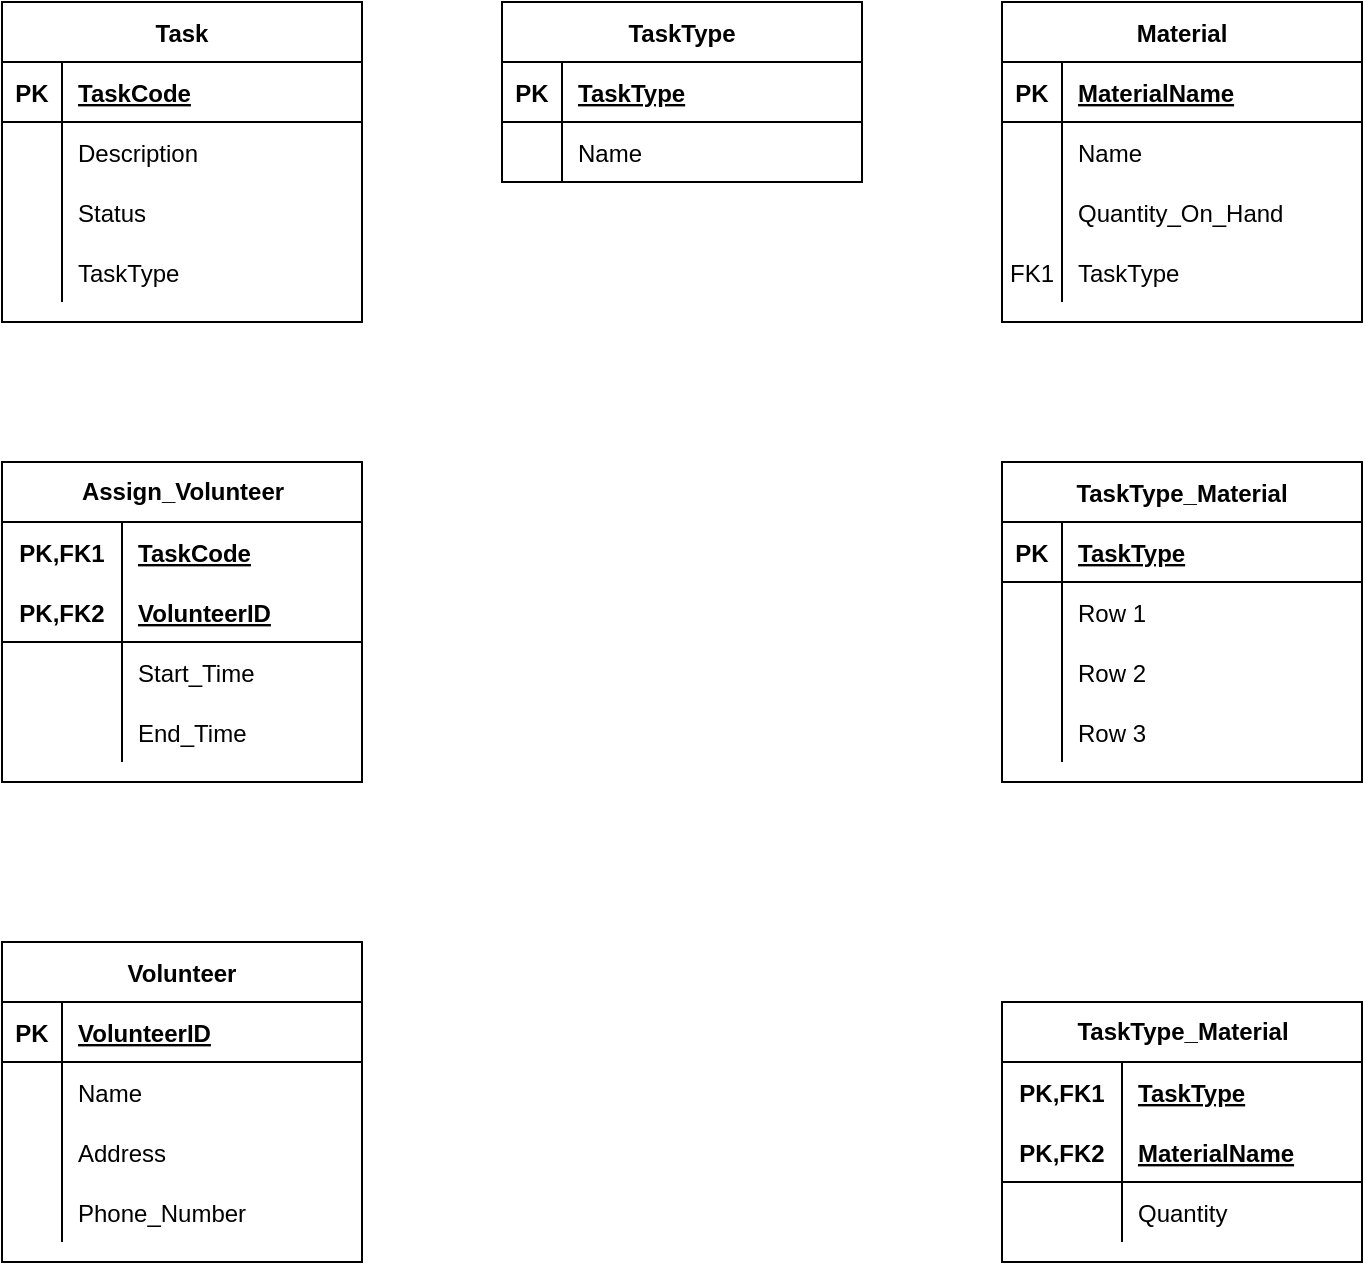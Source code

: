 <mxfile version="14.4.6" type="github">
  <diagram id="HHXSK3o_tv45SCZcJJK3" name="Page-1">
    <mxGraphModel dx="1172" dy="711" grid="1" gridSize="10" guides="1" tooltips="1" connect="1" arrows="1" fold="1" page="1" pageScale="1" pageWidth="850" pageHeight="1100" math="0" shadow="0">
      <root>
        <mxCell id="0" />
        <mxCell id="1" parent="0" />
        <mxCell id="iloRIecj1R1N4f3OYF-m-1" value="Task" style="shape=table;startSize=30;container=1;collapsible=1;childLayout=tableLayout;fixedRows=1;rowLines=0;fontStyle=1;align=center;resizeLast=1;" vertex="1" parent="1">
          <mxGeometry x="50" y="10" width="180" height="160" as="geometry" />
        </mxCell>
        <mxCell id="iloRIecj1R1N4f3OYF-m-2" value="" style="shape=partialRectangle;collapsible=0;dropTarget=0;pointerEvents=0;fillColor=none;top=0;left=0;bottom=1;right=0;points=[[0,0.5],[1,0.5]];portConstraint=eastwest;" vertex="1" parent="iloRIecj1R1N4f3OYF-m-1">
          <mxGeometry y="30" width="180" height="30" as="geometry" />
        </mxCell>
        <mxCell id="iloRIecj1R1N4f3OYF-m-3" value="PK" style="shape=partialRectangle;connectable=0;fillColor=none;top=0;left=0;bottom=0;right=0;fontStyle=1;overflow=hidden;" vertex="1" parent="iloRIecj1R1N4f3OYF-m-2">
          <mxGeometry width="30" height="30" as="geometry" />
        </mxCell>
        <mxCell id="iloRIecj1R1N4f3OYF-m-4" value="TaskCode" style="shape=partialRectangle;connectable=0;fillColor=none;top=0;left=0;bottom=0;right=0;align=left;spacingLeft=6;fontStyle=5;overflow=hidden;" vertex="1" parent="iloRIecj1R1N4f3OYF-m-2">
          <mxGeometry x="30" width="150" height="30" as="geometry" />
        </mxCell>
        <mxCell id="iloRIecj1R1N4f3OYF-m-5" value="" style="shape=partialRectangle;collapsible=0;dropTarget=0;pointerEvents=0;fillColor=none;top=0;left=0;bottom=0;right=0;points=[[0,0.5],[1,0.5]];portConstraint=eastwest;" vertex="1" parent="iloRIecj1R1N4f3OYF-m-1">
          <mxGeometry y="60" width="180" height="30" as="geometry" />
        </mxCell>
        <mxCell id="iloRIecj1R1N4f3OYF-m-6" value="" style="shape=partialRectangle;connectable=0;fillColor=none;top=0;left=0;bottom=0;right=0;editable=1;overflow=hidden;" vertex="1" parent="iloRIecj1R1N4f3OYF-m-5">
          <mxGeometry width="30" height="30" as="geometry" />
        </mxCell>
        <mxCell id="iloRIecj1R1N4f3OYF-m-7" value="Description" style="shape=partialRectangle;connectable=0;fillColor=none;top=0;left=0;bottom=0;right=0;align=left;spacingLeft=6;overflow=hidden;" vertex="1" parent="iloRIecj1R1N4f3OYF-m-5">
          <mxGeometry x="30" width="150" height="30" as="geometry" />
        </mxCell>
        <mxCell id="iloRIecj1R1N4f3OYF-m-8" value="" style="shape=partialRectangle;collapsible=0;dropTarget=0;pointerEvents=0;fillColor=none;top=0;left=0;bottom=0;right=0;points=[[0,0.5],[1,0.5]];portConstraint=eastwest;" vertex="1" parent="iloRIecj1R1N4f3OYF-m-1">
          <mxGeometry y="90" width="180" height="30" as="geometry" />
        </mxCell>
        <mxCell id="iloRIecj1R1N4f3OYF-m-9" value="" style="shape=partialRectangle;connectable=0;fillColor=none;top=0;left=0;bottom=0;right=0;editable=1;overflow=hidden;" vertex="1" parent="iloRIecj1R1N4f3OYF-m-8">
          <mxGeometry width="30" height="30" as="geometry" />
        </mxCell>
        <mxCell id="iloRIecj1R1N4f3OYF-m-10" value="Status" style="shape=partialRectangle;connectable=0;fillColor=none;top=0;left=0;bottom=0;right=0;align=left;spacingLeft=6;overflow=hidden;" vertex="1" parent="iloRIecj1R1N4f3OYF-m-8">
          <mxGeometry x="30" width="150" height="30" as="geometry" />
        </mxCell>
        <mxCell id="iloRIecj1R1N4f3OYF-m-11" value="" style="shape=partialRectangle;collapsible=0;dropTarget=0;pointerEvents=0;fillColor=none;top=0;left=0;bottom=0;right=0;points=[[0,0.5],[1,0.5]];portConstraint=eastwest;" vertex="1" parent="iloRIecj1R1N4f3OYF-m-1">
          <mxGeometry y="120" width="180" height="30" as="geometry" />
        </mxCell>
        <mxCell id="iloRIecj1R1N4f3OYF-m-12" value="" style="shape=partialRectangle;connectable=0;fillColor=none;top=0;left=0;bottom=0;right=0;editable=1;overflow=hidden;" vertex="1" parent="iloRIecj1R1N4f3OYF-m-11">
          <mxGeometry width="30" height="30" as="geometry" />
        </mxCell>
        <mxCell id="iloRIecj1R1N4f3OYF-m-13" value="TaskType" style="shape=partialRectangle;connectable=0;fillColor=none;top=0;left=0;bottom=0;right=0;align=left;spacingLeft=6;overflow=hidden;" vertex="1" parent="iloRIecj1R1N4f3OYF-m-11">
          <mxGeometry x="30" width="150" height="30" as="geometry" />
        </mxCell>
        <mxCell id="iloRIecj1R1N4f3OYF-m-14" value="Material" style="shape=table;startSize=30;container=1;collapsible=1;childLayout=tableLayout;fixedRows=1;rowLines=0;fontStyle=1;align=center;resizeLast=1;" vertex="1" parent="1">
          <mxGeometry x="550" y="10" width="180" height="160" as="geometry" />
        </mxCell>
        <mxCell id="iloRIecj1R1N4f3OYF-m-15" value="" style="shape=partialRectangle;collapsible=0;dropTarget=0;pointerEvents=0;fillColor=none;top=0;left=0;bottom=1;right=0;points=[[0,0.5],[1,0.5]];portConstraint=eastwest;" vertex="1" parent="iloRIecj1R1N4f3OYF-m-14">
          <mxGeometry y="30" width="180" height="30" as="geometry" />
        </mxCell>
        <mxCell id="iloRIecj1R1N4f3OYF-m-16" value="PK" style="shape=partialRectangle;connectable=0;fillColor=none;top=0;left=0;bottom=0;right=0;fontStyle=1;overflow=hidden;" vertex="1" parent="iloRIecj1R1N4f3OYF-m-15">
          <mxGeometry width="30" height="30" as="geometry" />
        </mxCell>
        <mxCell id="iloRIecj1R1N4f3OYF-m-17" value="MaterialName" style="shape=partialRectangle;connectable=0;fillColor=none;top=0;left=0;bottom=0;right=0;align=left;spacingLeft=6;fontStyle=5;overflow=hidden;" vertex="1" parent="iloRIecj1R1N4f3OYF-m-15">
          <mxGeometry x="30" width="150" height="30" as="geometry" />
        </mxCell>
        <mxCell id="iloRIecj1R1N4f3OYF-m-18" value="" style="shape=partialRectangle;collapsible=0;dropTarget=0;pointerEvents=0;fillColor=none;top=0;left=0;bottom=0;right=0;points=[[0,0.5],[1,0.5]];portConstraint=eastwest;" vertex="1" parent="iloRIecj1R1N4f3OYF-m-14">
          <mxGeometry y="60" width="180" height="30" as="geometry" />
        </mxCell>
        <mxCell id="iloRIecj1R1N4f3OYF-m-19" value="" style="shape=partialRectangle;connectable=0;fillColor=none;top=0;left=0;bottom=0;right=0;editable=1;overflow=hidden;" vertex="1" parent="iloRIecj1R1N4f3OYF-m-18">
          <mxGeometry width="30" height="30" as="geometry" />
        </mxCell>
        <mxCell id="iloRIecj1R1N4f3OYF-m-20" value="Name" style="shape=partialRectangle;connectable=0;fillColor=none;top=0;left=0;bottom=0;right=0;align=left;spacingLeft=6;overflow=hidden;" vertex="1" parent="iloRIecj1R1N4f3OYF-m-18">
          <mxGeometry x="30" width="150" height="30" as="geometry" />
        </mxCell>
        <mxCell id="iloRIecj1R1N4f3OYF-m-21" value="" style="shape=partialRectangle;collapsible=0;dropTarget=0;pointerEvents=0;fillColor=none;top=0;left=0;bottom=0;right=0;points=[[0,0.5],[1,0.5]];portConstraint=eastwest;" vertex="1" parent="iloRIecj1R1N4f3OYF-m-14">
          <mxGeometry y="90" width="180" height="30" as="geometry" />
        </mxCell>
        <mxCell id="iloRIecj1R1N4f3OYF-m-22" value="" style="shape=partialRectangle;connectable=0;fillColor=none;top=0;left=0;bottom=0;right=0;editable=1;overflow=hidden;" vertex="1" parent="iloRIecj1R1N4f3OYF-m-21">
          <mxGeometry width="30" height="30" as="geometry" />
        </mxCell>
        <mxCell id="iloRIecj1R1N4f3OYF-m-23" value="Quantity_On_Hand" style="shape=partialRectangle;connectable=0;fillColor=none;top=0;left=0;bottom=0;right=0;align=left;spacingLeft=6;overflow=hidden;" vertex="1" parent="iloRIecj1R1N4f3OYF-m-21">
          <mxGeometry x="30" width="150" height="30" as="geometry" />
        </mxCell>
        <mxCell id="iloRIecj1R1N4f3OYF-m-24" value="" style="shape=partialRectangle;collapsible=0;dropTarget=0;pointerEvents=0;fillColor=none;top=0;left=0;bottom=0;right=0;points=[[0,0.5],[1,0.5]];portConstraint=eastwest;" vertex="1" parent="iloRIecj1R1N4f3OYF-m-14">
          <mxGeometry y="120" width="180" height="30" as="geometry" />
        </mxCell>
        <mxCell id="iloRIecj1R1N4f3OYF-m-25" value="FK1" style="shape=partialRectangle;connectable=0;fillColor=none;top=0;left=0;bottom=0;right=0;editable=1;overflow=hidden;" vertex="1" parent="iloRIecj1R1N4f3OYF-m-24">
          <mxGeometry width="30" height="30" as="geometry" />
        </mxCell>
        <mxCell id="iloRIecj1R1N4f3OYF-m-26" value="TaskType" style="shape=partialRectangle;connectable=0;fillColor=none;top=0;left=0;bottom=0;right=0;align=left;spacingLeft=6;overflow=hidden;" vertex="1" parent="iloRIecj1R1N4f3OYF-m-24">
          <mxGeometry x="30" width="150" height="30" as="geometry" />
        </mxCell>
        <mxCell id="iloRIecj1R1N4f3OYF-m-27" value="TaskType" style="shape=table;startSize=30;container=1;collapsible=1;childLayout=tableLayout;fixedRows=1;rowLines=0;fontStyle=1;align=center;resizeLast=1;" vertex="1" parent="1">
          <mxGeometry x="300" y="10" width="180" height="90" as="geometry" />
        </mxCell>
        <mxCell id="iloRIecj1R1N4f3OYF-m-28" value="" style="shape=partialRectangle;collapsible=0;dropTarget=0;pointerEvents=0;fillColor=none;top=0;left=0;bottom=1;right=0;points=[[0,0.5],[1,0.5]];portConstraint=eastwest;" vertex="1" parent="iloRIecj1R1N4f3OYF-m-27">
          <mxGeometry y="30" width="180" height="30" as="geometry" />
        </mxCell>
        <mxCell id="iloRIecj1R1N4f3OYF-m-29" value="PK" style="shape=partialRectangle;connectable=0;fillColor=none;top=0;left=0;bottom=0;right=0;fontStyle=1;overflow=hidden;" vertex="1" parent="iloRIecj1R1N4f3OYF-m-28">
          <mxGeometry width="30" height="30" as="geometry" />
        </mxCell>
        <mxCell id="iloRIecj1R1N4f3OYF-m-30" value="TaskType" style="shape=partialRectangle;connectable=0;fillColor=none;top=0;left=0;bottom=0;right=0;align=left;spacingLeft=6;fontStyle=5;overflow=hidden;" vertex="1" parent="iloRIecj1R1N4f3OYF-m-28">
          <mxGeometry x="30" width="150" height="30" as="geometry" />
        </mxCell>
        <mxCell id="iloRIecj1R1N4f3OYF-m-31" value="" style="shape=partialRectangle;collapsible=0;dropTarget=0;pointerEvents=0;fillColor=none;top=0;left=0;bottom=0;right=0;points=[[0,0.5],[1,0.5]];portConstraint=eastwest;" vertex="1" parent="iloRIecj1R1N4f3OYF-m-27">
          <mxGeometry y="60" width="180" height="30" as="geometry" />
        </mxCell>
        <mxCell id="iloRIecj1R1N4f3OYF-m-32" value="" style="shape=partialRectangle;connectable=0;fillColor=none;top=0;left=0;bottom=0;right=0;editable=1;overflow=hidden;" vertex="1" parent="iloRIecj1R1N4f3OYF-m-31">
          <mxGeometry width="30" height="30" as="geometry" />
        </mxCell>
        <mxCell id="iloRIecj1R1N4f3OYF-m-33" value="Name" style="shape=partialRectangle;connectable=0;fillColor=none;top=0;left=0;bottom=0;right=0;align=left;spacingLeft=6;overflow=hidden;" vertex="1" parent="iloRIecj1R1N4f3OYF-m-31">
          <mxGeometry x="30" width="150" height="30" as="geometry" />
        </mxCell>
        <mxCell id="iloRIecj1R1N4f3OYF-m-53" value="TaskType_Material" style="shape=table;startSize=30;container=1;collapsible=1;childLayout=tableLayout;fixedRows=1;rowLines=0;fontStyle=1;align=center;resizeLast=1;" vertex="1" parent="1">
          <mxGeometry x="550" y="240" width="180" height="160" as="geometry" />
        </mxCell>
        <mxCell id="iloRIecj1R1N4f3OYF-m-54" value="" style="shape=partialRectangle;collapsible=0;dropTarget=0;pointerEvents=0;fillColor=none;top=0;left=0;bottom=1;right=0;points=[[0,0.5],[1,0.5]];portConstraint=eastwest;" vertex="1" parent="iloRIecj1R1N4f3OYF-m-53">
          <mxGeometry y="30" width="180" height="30" as="geometry" />
        </mxCell>
        <mxCell id="iloRIecj1R1N4f3OYF-m-55" value="PK" style="shape=partialRectangle;connectable=0;fillColor=none;top=0;left=0;bottom=0;right=0;fontStyle=1;overflow=hidden;" vertex="1" parent="iloRIecj1R1N4f3OYF-m-54">
          <mxGeometry width="30" height="30" as="geometry" />
        </mxCell>
        <mxCell id="iloRIecj1R1N4f3OYF-m-56" value="TaskType" style="shape=partialRectangle;connectable=0;fillColor=none;top=0;left=0;bottom=0;right=0;align=left;spacingLeft=6;fontStyle=5;overflow=hidden;" vertex="1" parent="iloRIecj1R1N4f3OYF-m-54">
          <mxGeometry x="30" width="150" height="30" as="geometry" />
        </mxCell>
        <mxCell id="iloRIecj1R1N4f3OYF-m-57" value="" style="shape=partialRectangle;collapsible=0;dropTarget=0;pointerEvents=0;fillColor=none;top=0;left=0;bottom=0;right=0;points=[[0,0.5],[1,0.5]];portConstraint=eastwest;" vertex="1" parent="iloRIecj1R1N4f3OYF-m-53">
          <mxGeometry y="60" width="180" height="30" as="geometry" />
        </mxCell>
        <mxCell id="iloRIecj1R1N4f3OYF-m-58" value="" style="shape=partialRectangle;connectable=0;fillColor=none;top=0;left=0;bottom=0;right=0;editable=1;overflow=hidden;" vertex="1" parent="iloRIecj1R1N4f3OYF-m-57">
          <mxGeometry width="30" height="30" as="geometry" />
        </mxCell>
        <mxCell id="iloRIecj1R1N4f3OYF-m-59" value="Row 1" style="shape=partialRectangle;connectable=0;fillColor=none;top=0;left=0;bottom=0;right=0;align=left;spacingLeft=6;overflow=hidden;" vertex="1" parent="iloRIecj1R1N4f3OYF-m-57">
          <mxGeometry x="30" width="150" height="30" as="geometry" />
        </mxCell>
        <mxCell id="iloRIecj1R1N4f3OYF-m-60" value="" style="shape=partialRectangle;collapsible=0;dropTarget=0;pointerEvents=0;fillColor=none;top=0;left=0;bottom=0;right=0;points=[[0,0.5],[1,0.5]];portConstraint=eastwest;" vertex="1" parent="iloRIecj1R1N4f3OYF-m-53">
          <mxGeometry y="90" width="180" height="30" as="geometry" />
        </mxCell>
        <mxCell id="iloRIecj1R1N4f3OYF-m-61" value="" style="shape=partialRectangle;connectable=0;fillColor=none;top=0;left=0;bottom=0;right=0;editable=1;overflow=hidden;" vertex="1" parent="iloRIecj1R1N4f3OYF-m-60">
          <mxGeometry width="30" height="30" as="geometry" />
        </mxCell>
        <mxCell id="iloRIecj1R1N4f3OYF-m-62" value="Row 2" style="shape=partialRectangle;connectable=0;fillColor=none;top=0;left=0;bottom=0;right=0;align=left;spacingLeft=6;overflow=hidden;" vertex="1" parent="iloRIecj1R1N4f3OYF-m-60">
          <mxGeometry x="30" width="150" height="30" as="geometry" />
        </mxCell>
        <mxCell id="iloRIecj1R1N4f3OYF-m-63" value="" style="shape=partialRectangle;collapsible=0;dropTarget=0;pointerEvents=0;fillColor=none;top=0;left=0;bottom=0;right=0;points=[[0,0.5],[1,0.5]];portConstraint=eastwest;" vertex="1" parent="iloRIecj1R1N4f3OYF-m-53">
          <mxGeometry y="120" width="180" height="30" as="geometry" />
        </mxCell>
        <mxCell id="iloRIecj1R1N4f3OYF-m-64" value="" style="shape=partialRectangle;connectable=0;fillColor=none;top=0;left=0;bottom=0;right=0;editable=1;overflow=hidden;" vertex="1" parent="iloRIecj1R1N4f3OYF-m-63">
          <mxGeometry width="30" height="30" as="geometry" />
        </mxCell>
        <mxCell id="iloRIecj1R1N4f3OYF-m-65" value="Row 3" style="shape=partialRectangle;connectable=0;fillColor=none;top=0;left=0;bottom=0;right=0;align=left;spacingLeft=6;overflow=hidden;" vertex="1" parent="iloRIecj1R1N4f3OYF-m-63">
          <mxGeometry x="30" width="150" height="30" as="geometry" />
        </mxCell>
        <mxCell id="iloRIecj1R1N4f3OYF-m-66" value="Volunteer" style="shape=table;startSize=30;container=1;collapsible=1;childLayout=tableLayout;fixedRows=1;rowLines=0;fontStyle=1;align=center;resizeLast=1;" vertex="1" parent="1">
          <mxGeometry x="50" y="480" width="180" height="160" as="geometry" />
        </mxCell>
        <mxCell id="iloRIecj1R1N4f3OYF-m-67" value="" style="shape=partialRectangle;collapsible=0;dropTarget=0;pointerEvents=0;fillColor=none;top=0;left=0;bottom=1;right=0;points=[[0,0.5],[1,0.5]];portConstraint=eastwest;" vertex="1" parent="iloRIecj1R1N4f3OYF-m-66">
          <mxGeometry y="30" width="180" height="30" as="geometry" />
        </mxCell>
        <mxCell id="iloRIecj1R1N4f3OYF-m-68" value="PK" style="shape=partialRectangle;connectable=0;fillColor=none;top=0;left=0;bottom=0;right=0;fontStyle=1;overflow=hidden;" vertex="1" parent="iloRIecj1R1N4f3OYF-m-67">
          <mxGeometry width="30" height="30" as="geometry" />
        </mxCell>
        <mxCell id="iloRIecj1R1N4f3OYF-m-69" value="VolunteerID" style="shape=partialRectangle;connectable=0;fillColor=none;top=0;left=0;bottom=0;right=0;align=left;spacingLeft=6;fontStyle=5;overflow=hidden;" vertex="1" parent="iloRIecj1R1N4f3OYF-m-67">
          <mxGeometry x="30" width="150" height="30" as="geometry" />
        </mxCell>
        <mxCell id="iloRIecj1R1N4f3OYF-m-70" value="" style="shape=partialRectangle;collapsible=0;dropTarget=0;pointerEvents=0;fillColor=none;top=0;left=0;bottom=0;right=0;points=[[0,0.5],[1,0.5]];portConstraint=eastwest;" vertex="1" parent="iloRIecj1R1N4f3OYF-m-66">
          <mxGeometry y="60" width="180" height="30" as="geometry" />
        </mxCell>
        <mxCell id="iloRIecj1R1N4f3OYF-m-71" value="" style="shape=partialRectangle;connectable=0;fillColor=none;top=0;left=0;bottom=0;right=0;editable=1;overflow=hidden;" vertex="1" parent="iloRIecj1R1N4f3OYF-m-70">
          <mxGeometry width="30" height="30" as="geometry" />
        </mxCell>
        <mxCell id="iloRIecj1R1N4f3OYF-m-72" value="Name" style="shape=partialRectangle;connectable=0;fillColor=none;top=0;left=0;bottom=0;right=0;align=left;spacingLeft=6;overflow=hidden;" vertex="1" parent="iloRIecj1R1N4f3OYF-m-70">
          <mxGeometry x="30" width="150" height="30" as="geometry" />
        </mxCell>
        <mxCell id="iloRIecj1R1N4f3OYF-m-73" value="" style="shape=partialRectangle;collapsible=0;dropTarget=0;pointerEvents=0;fillColor=none;top=0;left=0;bottom=0;right=0;points=[[0,0.5],[1,0.5]];portConstraint=eastwest;" vertex="1" parent="iloRIecj1R1N4f3OYF-m-66">
          <mxGeometry y="90" width="180" height="30" as="geometry" />
        </mxCell>
        <mxCell id="iloRIecj1R1N4f3OYF-m-74" value="" style="shape=partialRectangle;connectable=0;fillColor=none;top=0;left=0;bottom=0;right=0;editable=1;overflow=hidden;" vertex="1" parent="iloRIecj1R1N4f3OYF-m-73">
          <mxGeometry width="30" height="30" as="geometry" />
        </mxCell>
        <mxCell id="iloRIecj1R1N4f3OYF-m-75" value="Address" style="shape=partialRectangle;connectable=0;fillColor=none;top=0;left=0;bottom=0;right=0;align=left;spacingLeft=6;overflow=hidden;" vertex="1" parent="iloRIecj1R1N4f3OYF-m-73">
          <mxGeometry x="30" width="150" height="30" as="geometry" />
        </mxCell>
        <mxCell id="iloRIecj1R1N4f3OYF-m-76" value="" style="shape=partialRectangle;collapsible=0;dropTarget=0;pointerEvents=0;fillColor=none;top=0;left=0;bottom=0;right=0;points=[[0,0.5],[1,0.5]];portConstraint=eastwest;" vertex="1" parent="iloRIecj1R1N4f3OYF-m-66">
          <mxGeometry y="120" width="180" height="30" as="geometry" />
        </mxCell>
        <mxCell id="iloRIecj1R1N4f3OYF-m-77" value="" style="shape=partialRectangle;connectable=0;fillColor=none;top=0;left=0;bottom=0;right=0;editable=1;overflow=hidden;" vertex="1" parent="iloRIecj1R1N4f3OYF-m-76">
          <mxGeometry width="30" height="30" as="geometry" />
        </mxCell>
        <mxCell id="iloRIecj1R1N4f3OYF-m-78" value="Phone_Number" style="shape=partialRectangle;connectable=0;fillColor=none;top=0;left=0;bottom=0;right=0;align=left;spacingLeft=6;overflow=hidden;" vertex="1" parent="iloRIecj1R1N4f3OYF-m-76">
          <mxGeometry x="30" width="150" height="30" as="geometry" />
        </mxCell>
        <mxCell id="iloRIecj1R1N4f3OYF-m-92" value="Assign_Volunteer" style="shape=table;startSize=30;container=1;collapsible=1;childLayout=tableLayout;fixedRows=1;rowLines=0;fontStyle=1;align=center;resizeLast=1;html=1;" vertex="1" parent="1">
          <mxGeometry x="50" y="240" width="180" height="160" as="geometry" />
        </mxCell>
        <mxCell id="iloRIecj1R1N4f3OYF-m-93" value="" style="shape=partialRectangle;collapsible=0;dropTarget=0;pointerEvents=0;fillColor=none;top=0;left=0;bottom=0;right=0;points=[[0,0.5],[1,0.5]];portConstraint=eastwest;" vertex="1" parent="iloRIecj1R1N4f3OYF-m-92">
          <mxGeometry y="30" width="180" height="30" as="geometry" />
        </mxCell>
        <mxCell id="iloRIecj1R1N4f3OYF-m-94" value="PK,FK1" style="shape=partialRectangle;connectable=0;fillColor=none;top=0;left=0;bottom=0;right=0;fontStyle=1;overflow=hidden;" vertex="1" parent="iloRIecj1R1N4f3OYF-m-93">
          <mxGeometry width="60" height="30" as="geometry" />
        </mxCell>
        <mxCell id="iloRIecj1R1N4f3OYF-m-95" value="TaskCode" style="shape=partialRectangle;connectable=0;fillColor=none;top=0;left=0;bottom=0;right=0;align=left;spacingLeft=6;fontStyle=5;overflow=hidden;" vertex="1" parent="iloRIecj1R1N4f3OYF-m-93">
          <mxGeometry x="60" width="120" height="30" as="geometry" />
        </mxCell>
        <mxCell id="iloRIecj1R1N4f3OYF-m-96" value="" style="shape=partialRectangle;collapsible=0;dropTarget=0;pointerEvents=0;fillColor=none;top=0;left=0;bottom=1;right=0;points=[[0,0.5],[1,0.5]];portConstraint=eastwest;" vertex="1" parent="iloRIecj1R1N4f3OYF-m-92">
          <mxGeometry y="60" width="180" height="30" as="geometry" />
        </mxCell>
        <mxCell id="iloRIecj1R1N4f3OYF-m-97" value="PK,FK2" style="shape=partialRectangle;connectable=0;fillColor=none;top=0;left=0;bottom=0;right=0;fontStyle=1;overflow=hidden;" vertex="1" parent="iloRIecj1R1N4f3OYF-m-96">
          <mxGeometry width="60" height="30" as="geometry" />
        </mxCell>
        <mxCell id="iloRIecj1R1N4f3OYF-m-98" value="VolunteerID" style="shape=partialRectangle;connectable=0;fillColor=none;top=0;left=0;bottom=0;right=0;align=left;spacingLeft=6;fontStyle=5;overflow=hidden;" vertex="1" parent="iloRIecj1R1N4f3OYF-m-96">
          <mxGeometry x="60" width="120" height="30" as="geometry" />
        </mxCell>
        <mxCell id="iloRIecj1R1N4f3OYF-m-99" value="" style="shape=partialRectangle;collapsible=0;dropTarget=0;pointerEvents=0;fillColor=none;top=0;left=0;bottom=0;right=0;points=[[0,0.5],[1,0.5]];portConstraint=eastwest;" vertex="1" parent="iloRIecj1R1N4f3OYF-m-92">
          <mxGeometry y="90" width="180" height="30" as="geometry" />
        </mxCell>
        <mxCell id="iloRIecj1R1N4f3OYF-m-100" value="" style="shape=partialRectangle;connectable=0;fillColor=none;top=0;left=0;bottom=0;right=0;editable=1;overflow=hidden;" vertex="1" parent="iloRIecj1R1N4f3OYF-m-99">
          <mxGeometry width="60" height="30" as="geometry" />
        </mxCell>
        <mxCell id="iloRIecj1R1N4f3OYF-m-101" value="Start_Time" style="shape=partialRectangle;connectable=0;fillColor=none;top=0;left=0;bottom=0;right=0;align=left;spacingLeft=6;overflow=hidden;" vertex="1" parent="iloRIecj1R1N4f3OYF-m-99">
          <mxGeometry x="60" width="120" height="30" as="geometry" />
        </mxCell>
        <mxCell id="iloRIecj1R1N4f3OYF-m-102" value="" style="shape=partialRectangle;collapsible=0;dropTarget=0;pointerEvents=0;fillColor=none;top=0;left=0;bottom=0;right=0;points=[[0,0.5],[1,0.5]];portConstraint=eastwest;" vertex="1" parent="iloRIecj1R1N4f3OYF-m-92">
          <mxGeometry y="120" width="180" height="30" as="geometry" />
        </mxCell>
        <mxCell id="iloRIecj1R1N4f3OYF-m-103" value="" style="shape=partialRectangle;connectable=0;fillColor=none;top=0;left=0;bottom=0;right=0;editable=1;overflow=hidden;" vertex="1" parent="iloRIecj1R1N4f3OYF-m-102">
          <mxGeometry width="60" height="30" as="geometry" />
        </mxCell>
        <mxCell id="iloRIecj1R1N4f3OYF-m-104" value="End_Time" style="shape=partialRectangle;connectable=0;fillColor=none;top=0;left=0;bottom=0;right=0;align=left;spacingLeft=6;overflow=hidden;" vertex="1" parent="iloRIecj1R1N4f3OYF-m-102">
          <mxGeometry x="60" width="120" height="30" as="geometry" />
        </mxCell>
        <mxCell id="iloRIecj1R1N4f3OYF-m-105" value="TaskType_Material" style="shape=table;startSize=30;container=1;collapsible=1;childLayout=tableLayout;fixedRows=1;rowLines=0;fontStyle=1;align=center;resizeLast=1;html=1;" vertex="1" parent="1">
          <mxGeometry x="550" y="510" width="180" height="130" as="geometry" />
        </mxCell>
        <mxCell id="iloRIecj1R1N4f3OYF-m-106" value="" style="shape=partialRectangle;collapsible=0;dropTarget=0;pointerEvents=0;fillColor=none;top=0;left=0;bottom=0;right=0;points=[[0,0.5],[1,0.5]];portConstraint=eastwest;" vertex="1" parent="iloRIecj1R1N4f3OYF-m-105">
          <mxGeometry y="30" width="180" height="30" as="geometry" />
        </mxCell>
        <mxCell id="iloRIecj1R1N4f3OYF-m-107" value="PK,FK1" style="shape=partialRectangle;connectable=0;fillColor=none;top=0;left=0;bottom=0;right=0;fontStyle=1;overflow=hidden;" vertex="1" parent="iloRIecj1R1N4f3OYF-m-106">
          <mxGeometry width="60" height="30" as="geometry" />
        </mxCell>
        <mxCell id="iloRIecj1R1N4f3OYF-m-108" value="TaskType" style="shape=partialRectangle;connectable=0;fillColor=none;top=0;left=0;bottom=0;right=0;align=left;spacingLeft=6;fontStyle=5;overflow=hidden;" vertex="1" parent="iloRIecj1R1N4f3OYF-m-106">
          <mxGeometry x="60" width="120" height="30" as="geometry" />
        </mxCell>
        <mxCell id="iloRIecj1R1N4f3OYF-m-109" value="" style="shape=partialRectangle;collapsible=0;dropTarget=0;pointerEvents=0;fillColor=none;top=0;left=0;bottom=1;right=0;points=[[0,0.5],[1,0.5]];portConstraint=eastwest;" vertex="1" parent="iloRIecj1R1N4f3OYF-m-105">
          <mxGeometry y="60" width="180" height="30" as="geometry" />
        </mxCell>
        <mxCell id="iloRIecj1R1N4f3OYF-m-110" value="PK,FK2" style="shape=partialRectangle;connectable=0;fillColor=none;top=0;left=0;bottom=0;right=0;fontStyle=1;overflow=hidden;" vertex="1" parent="iloRIecj1R1N4f3OYF-m-109">
          <mxGeometry width="60" height="30" as="geometry" />
        </mxCell>
        <mxCell id="iloRIecj1R1N4f3OYF-m-111" value="MaterialName" style="shape=partialRectangle;connectable=0;fillColor=none;top=0;left=0;bottom=0;right=0;align=left;spacingLeft=6;fontStyle=5;overflow=hidden;" vertex="1" parent="iloRIecj1R1N4f3OYF-m-109">
          <mxGeometry x="60" width="120" height="30" as="geometry" />
        </mxCell>
        <mxCell id="iloRIecj1R1N4f3OYF-m-112" value="" style="shape=partialRectangle;collapsible=0;dropTarget=0;pointerEvents=0;fillColor=none;top=0;left=0;bottom=0;right=0;points=[[0,0.5],[1,0.5]];portConstraint=eastwest;" vertex="1" parent="iloRIecj1R1N4f3OYF-m-105">
          <mxGeometry y="90" width="180" height="30" as="geometry" />
        </mxCell>
        <mxCell id="iloRIecj1R1N4f3OYF-m-113" value="" style="shape=partialRectangle;connectable=0;fillColor=none;top=0;left=0;bottom=0;right=0;editable=1;overflow=hidden;" vertex="1" parent="iloRIecj1R1N4f3OYF-m-112">
          <mxGeometry width="60" height="30" as="geometry" />
        </mxCell>
        <mxCell id="iloRIecj1R1N4f3OYF-m-114" value="Quantity" style="shape=partialRectangle;connectable=0;fillColor=none;top=0;left=0;bottom=0;right=0;align=left;spacingLeft=6;overflow=hidden;" vertex="1" parent="iloRIecj1R1N4f3OYF-m-112">
          <mxGeometry x="60" width="120" height="30" as="geometry" />
        </mxCell>
      </root>
    </mxGraphModel>
  </diagram>
</mxfile>
